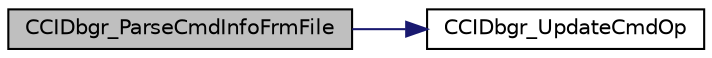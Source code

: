 digraph "CCIDbgr_ParseCmdInfoFrmFile"
{
 // LATEX_PDF_SIZE
  edge [fontname="Helvetica",fontsize="10",labelfontname="Helvetica",labelfontsize="10"];
  node [fontname="Helvetica",fontsize="10",shape=record];
  rankdir="LR";
  Node1 [label="CCIDbgr_ParseCmdInfoFrmFile",height=0.2,width=0.4,color="black", fillcolor="grey75", style="filled", fontcolor="black",tooltip=" "];
  Node1 -> Node2 [color="midnightblue",fontsize="10",style="solid"];
  Node2 [label="CCIDbgr_UpdateCmdOp",height=0.2,width=0.4,color="black", fillcolor="white", style="filled",URL="$qcx__ccidbgr_8c.html#a466b649a0285f8f0b420cd4aff4725b1",tooltip=" "];
}
